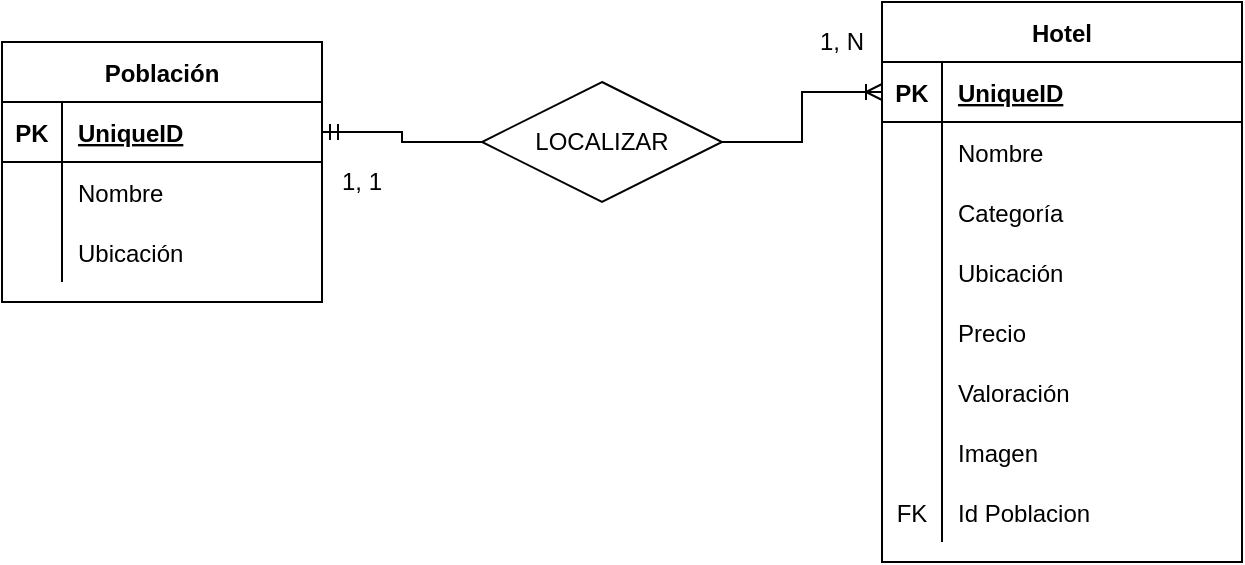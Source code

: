 <mxfile version="14.9.6" type="device"><diagram id="yGSOqLcFCoEiWHdzrdtX" name="Page-1"><mxGraphModel dx="1038" dy="624" grid="1" gridSize="10" guides="1" tooltips="1" connect="1" arrows="1" fold="1" page="1" pageScale="1" pageWidth="850" pageHeight="1100" math="0" shadow="0"><root><mxCell id="0"/><mxCell id="1" parent="0"/><mxCell id="b5lornZ6y455OjhG4rOU-1" value="Población" style="shape=table;startSize=30;container=1;collapsible=1;childLayout=tableLayout;fixedRows=1;rowLines=0;fontStyle=1;align=center;resizeLast=1;" parent="1" vertex="1"><mxGeometry x="80" y="70" width="160" height="130" as="geometry"/></mxCell><mxCell id="b5lornZ6y455OjhG4rOU-2" value="" style="shape=partialRectangle;collapsible=0;dropTarget=0;pointerEvents=0;fillColor=none;top=0;left=0;bottom=1;right=0;points=[[0,0.5],[1,0.5]];portConstraint=eastwest;" parent="b5lornZ6y455OjhG4rOU-1" vertex="1"><mxGeometry y="30" width="160" height="30" as="geometry"/></mxCell><mxCell id="b5lornZ6y455OjhG4rOU-3" value="PK" style="shape=partialRectangle;connectable=0;fillColor=none;top=0;left=0;bottom=0;right=0;fontStyle=1;overflow=hidden;" parent="b5lornZ6y455OjhG4rOU-2" vertex="1"><mxGeometry width="30" height="30" as="geometry"/></mxCell><mxCell id="b5lornZ6y455OjhG4rOU-4" value="UniqueID" style="shape=partialRectangle;connectable=0;fillColor=none;top=0;left=0;bottom=0;right=0;align=left;spacingLeft=6;fontStyle=5;overflow=hidden;" parent="b5lornZ6y455OjhG4rOU-2" vertex="1"><mxGeometry x="30" width="130" height="30" as="geometry"/></mxCell><mxCell id="b5lornZ6y455OjhG4rOU-5" value="" style="shape=partialRectangle;collapsible=0;dropTarget=0;pointerEvents=0;fillColor=none;top=0;left=0;bottom=0;right=0;points=[[0,0.5],[1,0.5]];portConstraint=eastwest;" parent="b5lornZ6y455OjhG4rOU-1" vertex="1"><mxGeometry y="60" width="160" height="30" as="geometry"/></mxCell><mxCell id="b5lornZ6y455OjhG4rOU-6" value="" style="shape=partialRectangle;connectable=0;fillColor=none;top=0;left=0;bottom=0;right=0;editable=1;overflow=hidden;" parent="b5lornZ6y455OjhG4rOU-5" vertex="1"><mxGeometry width="30" height="30" as="geometry"/></mxCell><mxCell id="b5lornZ6y455OjhG4rOU-7" value="Nombre" style="shape=partialRectangle;connectable=0;fillColor=none;top=0;left=0;bottom=0;right=0;align=left;spacingLeft=6;overflow=hidden;" parent="b5lornZ6y455OjhG4rOU-5" vertex="1"><mxGeometry x="30" width="130" height="30" as="geometry"/></mxCell><mxCell id="b5lornZ6y455OjhG4rOU-8" value="" style="shape=partialRectangle;collapsible=0;dropTarget=0;pointerEvents=0;fillColor=none;top=0;left=0;bottom=0;right=0;points=[[0,0.5],[1,0.5]];portConstraint=eastwest;" parent="b5lornZ6y455OjhG4rOU-1" vertex="1"><mxGeometry y="90" width="160" height="30" as="geometry"/></mxCell><mxCell id="b5lornZ6y455OjhG4rOU-9" value="" style="shape=partialRectangle;connectable=0;fillColor=none;top=0;left=0;bottom=0;right=0;editable=1;overflow=hidden;" parent="b5lornZ6y455OjhG4rOU-8" vertex="1"><mxGeometry width="30" height="30" as="geometry"/></mxCell><mxCell id="b5lornZ6y455OjhG4rOU-10" value="Ubicación" style="shape=partialRectangle;connectable=0;fillColor=none;top=0;left=0;bottom=0;right=0;align=left;spacingLeft=6;overflow=hidden;" parent="b5lornZ6y455OjhG4rOU-8" vertex="1"><mxGeometry x="30" width="130" height="30" as="geometry"/></mxCell><mxCell id="b5lornZ6y455OjhG4rOU-14" value="Hotel" style="shape=table;startSize=30;container=1;collapsible=1;childLayout=tableLayout;fixedRows=1;rowLines=0;fontStyle=1;align=center;resizeLast=1;" parent="1" vertex="1"><mxGeometry x="520" y="50" width="180" height="280" as="geometry"/></mxCell><mxCell id="b5lornZ6y455OjhG4rOU-15" value="" style="shape=partialRectangle;collapsible=0;dropTarget=0;pointerEvents=0;fillColor=none;top=0;left=0;bottom=1;right=0;points=[[0,0.5],[1,0.5]];portConstraint=eastwest;" parent="b5lornZ6y455OjhG4rOU-14" vertex="1"><mxGeometry y="30" width="180" height="30" as="geometry"/></mxCell><mxCell id="b5lornZ6y455OjhG4rOU-16" value="PK" style="shape=partialRectangle;connectable=0;fillColor=none;top=0;left=0;bottom=0;right=0;fontStyle=1;overflow=hidden;" parent="b5lornZ6y455OjhG4rOU-15" vertex="1"><mxGeometry width="30" height="30" as="geometry"/></mxCell><mxCell id="b5lornZ6y455OjhG4rOU-17" value="UniqueID" style="shape=partialRectangle;connectable=0;fillColor=none;top=0;left=0;bottom=0;right=0;align=left;spacingLeft=6;fontStyle=5;overflow=hidden;" parent="b5lornZ6y455OjhG4rOU-15" vertex="1"><mxGeometry x="30" width="150" height="30" as="geometry"/></mxCell><mxCell id="b5lornZ6y455OjhG4rOU-18" value="" style="shape=partialRectangle;collapsible=0;dropTarget=0;pointerEvents=0;fillColor=none;top=0;left=0;bottom=0;right=0;points=[[0,0.5],[1,0.5]];portConstraint=eastwest;" parent="b5lornZ6y455OjhG4rOU-14" vertex="1"><mxGeometry y="60" width="180" height="30" as="geometry"/></mxCell><mxCell id="b5lornZ6y455OjhG4rOU-19" value="" style="shape=partialRectangle;connectable=0;fillColor=none;top=0;left=0;bottom=0;right=0;editable=1;overflow=hidden;" parent="b5lornZ6y455OjhG4rOU-18" vertex="1"><mxGeometry width="30" height="30" as="geometry"/></mxCell><mxCell id="b5lornZ6y455OjhG4rOU-20" value="Nombre" style="shape=partialRectangle;connectable=0;fillColor=none;top=0;left=0;bottom=0;right=0;align=left;spacingLeft=6;overflow=hidden;" parent="b5lornZ6y455OjhG4rOU-18" vertex="1"><mxGeometry x="30" width="150" height="30" as="geometry"/></mxCell><mxCell id="b5lornZ6y455OjhG4rOU-21" value="" style="shape=partialRectangle;collapsible=0;dropTarget=0;pointerEvents=0;fillColor=none;top=0;left=0;bottom=0;right=0;points=[[0,0.5],[1,0.5]];portConstraint=eastwest;" parent="b5lornZ6y455OjhG4rOU-14" vertex="1"><mxGeometry y="90" width="180" height="30" as="geometry"/></mxCell><mxCell id="b5lornZ6y455OjhG4rOU-22" value="" style="shape=partialRectangle;connectable=0;fillColor=none;top=0;left=0;bottom=0;right=0;editable=1;overflow=hidden;" parent="b5lornZ6y455OjhG4rOU-21" vertex="1"><mxGeometry width="30" height="30" as="geometry"/></mxCell><mxCell id="b5lornZ6y455OjhG4rOU-23" value="Categoría" style="shape=partialRectangle;connectable=0;fillColor=none;top=0;left=0;bottom=0;right=0;align=left;spacingLeft=6;overflow=hidden;" parent="b5lornZ6y455OjhG4rOU-21" vertex="1"><mxGeometry x="30" width="150" height="30" as="geometry"/></mxCell><mxCell id="b5lornZ6y455OjhG4rOU-24" value="" style="shape=partialRectangle;collapsible=0;dropTarget=0;pointerEvents=0;fillColor=none;top=0;left=0;bottom=0;right=0;points=[[0,0.5],[1,0.5]];portConstraint=eastwest;" parent="b5lornZ6y455OjhG4rOU-14" vertex="1"><mxGeometry y="120" width="180" height="30" as="geometry"/></mxCell><mxCell id="b5lornZ6y455OjhG4rOU-25" value="" style="shape=partialRectangle;connectable=0;fillColor=none;top=0;left=0;bottom=0;right=0;editable=1;overflow=hidden;" parent="b5lornZ6y455OjhG4rOU-24" vertex="1"><mxGeometry width="30" height="30" as="geometry"/></mxCell><mxCell id="b5lornZ6y455OjhG4rOU-26" value="Ubicación" style="shape=partialRectangle;connectable=0;fillColor=none;top=0;left=0;bottom=0;right=0;align=left;spacingLeft=6;overflow=hidden;" parent="b5lornZ6y455OjhG4rOU-24" vertex="1"><mxGeometry x="30" width="150" height="30" as="geometry"/></mxCell><mxCell id="b5lornZ6y455OjhG4rOU-27" value="" style="shape=partialRectangle;collapsible=0;dropTarget=0;pointerEvents=0;fillColor=none;top=0;left=0;bottom=0;right=0;points=[[0,0.5],[1,0.5]];portConstraint=eastwest;" parent="b5lornZ6y455OjhG4rOU-14" vertex="1"><mxGeometry y="150" width="180" height="30" as="geometry"/></mxCell><mxCell id="b5lornZ6y455OjhG4rOU-28" value="" style="shape=partialRectangle;connectable=0;fillColor=none;top=0;left=0;bottom=0;right=0;editable=1;overflow=hidden;" parent="b5lornZ6y455OjhG4rOU-27" vertex="1"><mxGeometry width="30" height="30" as="geometry"/></mxCell><mxCell id="b5lornZ6y455OjhG4rOU-29" value="Precio" style="shape=partialRectangle;connectable=0;fillColor=none;top=0;left=0;bottom=0;right=0;align=left;spacingLeft=6;overflow=hidden;" parent="b5lornZ6y455OjhG4rOU-27" vertex="1"><mxGeometry x="30" width="150" height="30" as="geometry"/></mxCell><mxCell id="ELOwKdk0YZ28i961YUsu-1" value="" style="shape=partialRectangle;collapsible=0;dropTarget=0;pointerEvents=0;fillColor=none;top=0;left=0;bottom=0;right=0;points=[[0,0.5],[1,0.5]];portConstraint=eastwest;" vertex="1" parent="b5lornZ6y455OjhG4rOU-14"><mxGeometry y="180" width="180" height="30" as="geometry"/></mxCell><mxCell id="ELOwKdk0YZ28i961YUsu-2" value="" style="shape=partialRectangle;connectable=0;fillColor=none;top=0;left=0;bottom=0;right=0;editable=1;overflow=hidden;" vertex="1" parent="ELOwKdk0YZ28i961YUsu-1"><mxGeometry width="30" height="30" as="geometry"/></mxCell><mxCell id="ELOwKdk0YZ28i961YUsu-3" value="Valoración" style="shape=partialRectangle;connectable=0;fillColor=none;top=0;left=0;bottom=0;right=0;align=left;spacingLeft=6;overflow=hidden;" vertex="1" parent="ELOwKdk0YZ28i961YUsu-1"><mxGeometry x="30" width="150" height="30" as="geometry"/></mxCell><mxCell id="b5lornZ6y455OjhG4rOU-31" value="" style="shape=partialRectangle;collapsible=0;dropTarget=0;pointerEvents=0;fillColor=none;top=0;left=0;bottom=0;right=0;points=[[0,0.5],[1,0.5]];portConstraint=eastwest;" parent="b5lornZ6y455OjhG4rOU-14" vertex="1"><mxGeometry y="210" width="180" height="30" as="geometry"/></mxCell><mxCell id="b5lornZ6y455OjhG4rOU-32" value="" style="shape=partialRectangle;connectable=0;fillColor=none;top=0;left=0;bottom=0;right=0;editable=1;overflow=hidden;" parent="b5lornZ6y455OjhG4rOU-31" vertex="1"><mxGeometry width="30" height="30" as="geometry"/></mxCell><mxCell id="b5lornZ6y455OjhG4rOU-33" value="Imagen" style="shape=partialRectangle;connectable=0;fillColor=none;top=0;left=0;bottom=0;right=0;align=left;spacingLeft=6;overflow=hidden;" parent="b5lornZ6y455OjhG4rOU-31" vertex="1"><mxGeometry x="30" width="150" height="30" as="geometry"/></mxCell><mxCell id="b5lornZ6y455OjhG4rOU-34" value="" style="shape=partialRectangle;collapsible=0;dropTarget=0;pointerEvents=0;fillColor=none;top=0;left=0;bottom=0;right=0;points=[[0,0.5],[1,0.5]];portConstraint=eastwest;" parent="b5lornZ6y455OjhG4rOU-14" vertex="1"><mxGeometry y="240" width="180" height="30" as="geometry"/></mxCell><mxCell id="b5lornZ6y455OjhG4rOU-35" value="FK" style="shape=partialRectangle;connectable=0;fillColor=none;top=0;left=0;bottom=0;right=0;fontStyle=0;overflow=hidden;" parent="b5lornZ6y455OjhG4rOU-34" vertex="1"><mxGeometry width="30" height="30" as="geometry"/></mxCell><mxCell id="b5lornZ6y455OjhG4rOU-36" value="Id Poblacion" style="shape=partialRectangle;connectable=0;fillColor=none;top=0;left=0;bottom=0;right=0;align=left;spacingLeft=6;fontStyle=0;overflow=hidden;" parent="b5lornZ6y455OjhG4rOU-34" vertex="1"><mxGeometry x="30" width="150" height="30" as="geometry"/></mxCell><mxCell id="b5lornZ6y455OjhG4rOU-38" style="edgeStyle=orthogonalEdgeStyle;rounded=0;orthogonalLoop=1;jettySize=auto;html=1;exitX=1;exitY=0.5;exitDx=0;exitDy=0;entryX=0;entryY=0.5;entryDx=0;entryDy=0;endArrow=ERoneToMany;endFill=0;" parent="1" source="b5lornZ6y455OjhG4rOU-37" target="b5lornZ6y455OjhG4rOU-15" edge="1"><mxGeometry relative="1" as="geometry"/></mxCell><mxCell id="b5lornZ6y455OjhG4rOU-39" style="edgeStyle=orthogonalEdgeStyle;rounded=0;orthogonalLoop=1;jettySize=auto;html=1;exitX=0;exitY=0.5;exitDx=0;exitDy=0;endArrow=ERmandOne;endFill=0;" parent="1" source="b5lornZ6y455OjhG4rOU-37" target="b5lornZ6y455OjhG4rOU-2" edge="1"><mxGeometry relative="1" as="geometry"/></mxCell><mxCell id="b5lornZ6y455OjhG4rOU-37" value="LOCALIZAR" style="shape=rhombus;perimeter=rhombusPerimeter;whiteSpace=wrap;html=1;align=center;" parent="1" vertex="1"><mxGeometry x="320" y="90" width="120" height="60" as="geometry"/></mxCell><mxCell id="b5lornZ6y455OjhG4rOU-40" value="1, N" style="text;html=1;strokeColor=none;fillColor=none;align=center;verticalAlign=middle;whiteSpace=wrap;rounded=0;" parent="1" vertex="1"><mxGeometry x="480" y="60" width="40" height="20" as="geometry"/></mxCell><mxCell id="b5lornZ6y455OjhG4rOU-41" value="1, 1" style="text;html=1;strokeColor=none;fillColor=none;align=center;verticalAlign=middle;whiteSpace=wrap;rounded=0;" parent="1" vertex="1"><mxGeometry x="240" y="130" width="40" height="20" as="geometry"/></mxCell></root></mxGraphModel></diagram></mxfile>